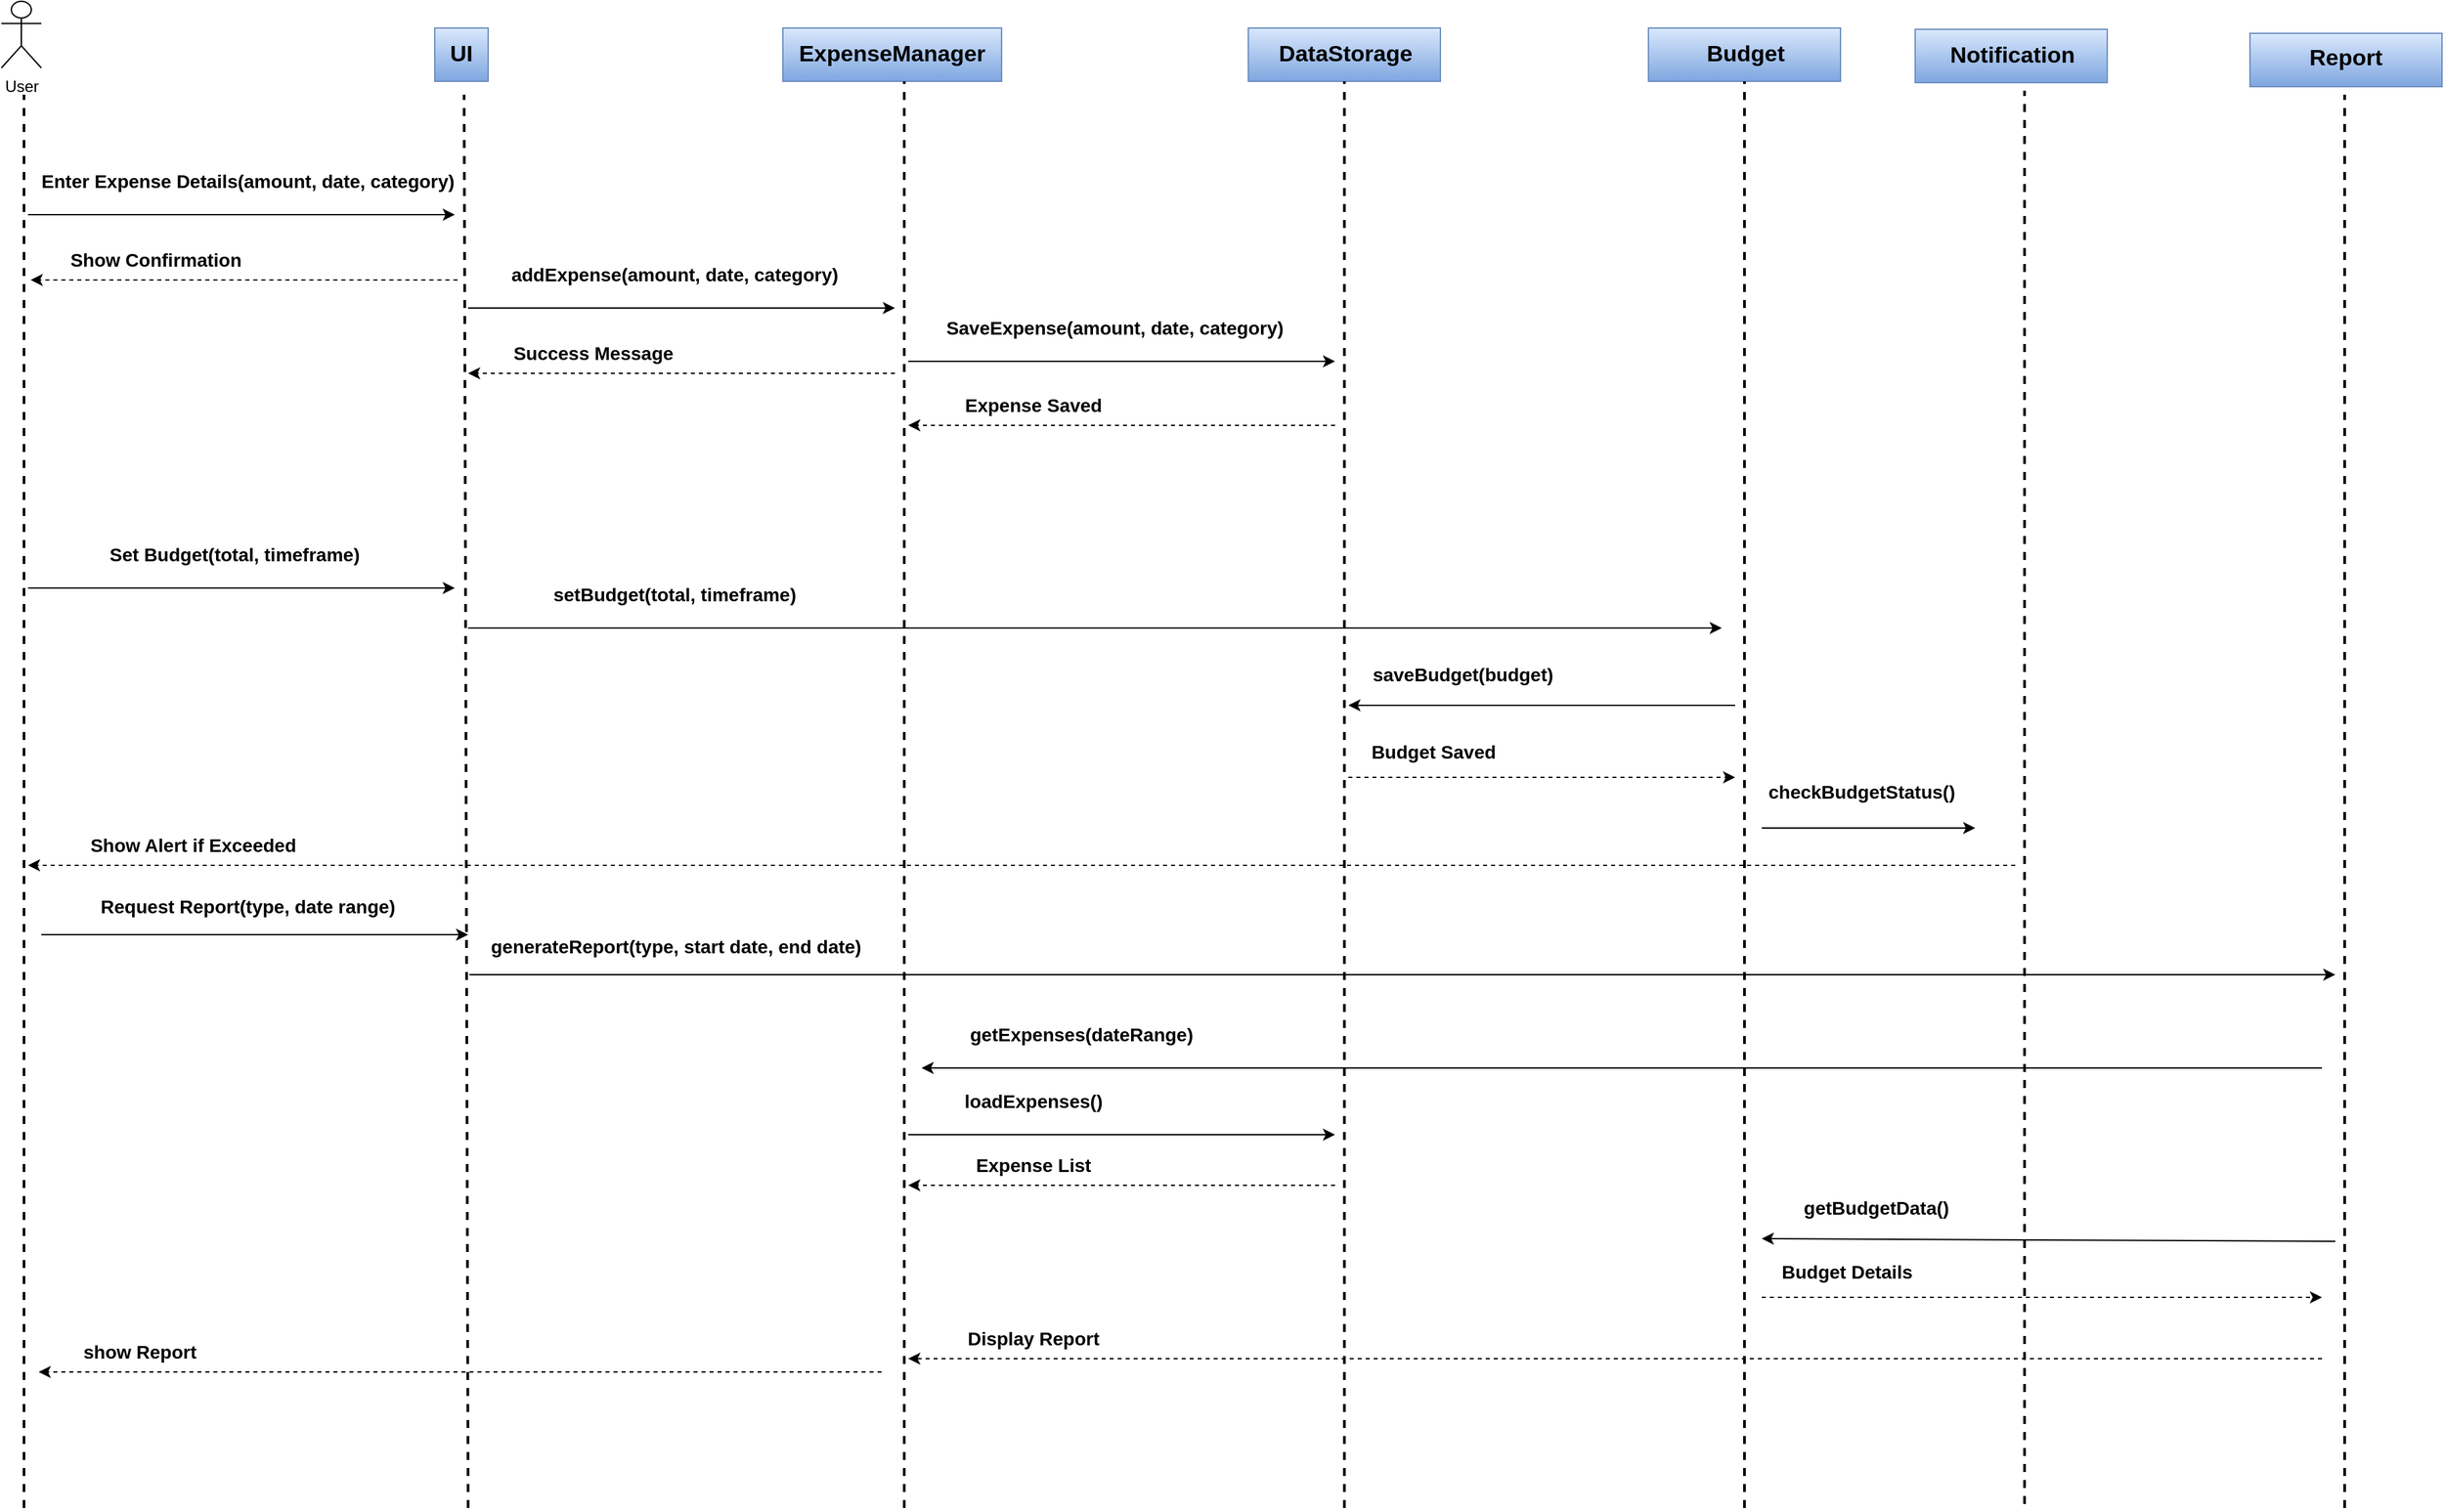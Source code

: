 <mxfile version="27.0.3">
  <diagram name="Page-1" id="5ARmTfj_-jgxVq5pLh_0">
    <mxGraphModel dx="1733" dy="458" grid="1" gridSize="10" guides="1" tooltips="1" connect="1" arrows="1" fold="1" page="1" pageScale="1" pageWidth="827" pageHeight="1169" math="0" shadow="0">
      <root>
        <mxCell id="0" />
        <mxCell id="1" parent="0" />
        <mxCell id="JYY2_VQhhH9ycfmXDzIQ-1" value="User" style="shape=umlActor;verticalLabelPosition=bottom;verticalAlign=top;html=1;outlineConnect=0;" vertex="1" parent="1">
          <mxGeometry x="-30" y="40" width="30" height="50" as="geometry" />
        </mxCell>
        <mxCell id="JYY2_VQhhH9ycfmXDzIQ-2" value="" style="endArrow=none;dashed=1;html=1;strokeWidth=2;rounded=0;" edge="1" parent="1">
          <mxGeometry width="50" height="50" relative="1" as="geometry">
            <mxPoint x="-13" y="1170" as="sourcePoint" />
            <mxPoint x="-13" y="110" as="targetPoint" />
          </mxGeometry>
        </mxCell>
        <mxCell id="JYY2_VQhhH9ycfmXDzIQ-6" value="" style="rounded=0;whiteSpace=wrap;html=1;fillColor=#dae8fc;strokeColor=#6c8ebf;gradientColor=#7ea6e0;" vertex="1" parent="1">
          <mxGeometry x="295" y="60" width="40" height="40" as="geometry" />
        </mxCell>
        <mxCell id="JYY2_VQhhH9ycfmXDzIQ-9" value="&lt;font&gt;UI&lt;/font&gt;" style="text;html=1;align=center;verticalAlign=middle;whiteSpace=wrap;rounded=0;fontSize=17;fontColor=light-dark(#000000,#000000);fontStyle=1" vertex="1" parent="1">
          <mxGeometry x="285" y="65" width="60" height="30" as="geometry" />
        </mxCell>
        <mxCell id="JYY2_VQhhH9ycfmXDzIQ-10" value="" style="rounded=0;whiteSpace=wrap;html=1;fillColor=#dae8fc;strokeColor=#6c8ebf;gradientColor=#7ea6e0;" vertex="1" parent="1">
          <mxGeometry x="556" y="60" width="164" height="40" as="geometry" />
        </mxCell>
        <mxCell id="JYY2_VQhhH9ycfmXDzIQ-11" value="&lt;font&gt;ExpenseManager&lt;/font&gt;" style="text;html=1;align=center;verticalAlign=middle;whiteSpace=wrap;rounded=0;fontSize=17;fontColor=light-dark(#000000,#000000);fontStyle=1" vertex="1" parent="1">
          <mxGeometry x="570" y="65" width="136" height="30" as="geometry" />
        </mxCell>
        <mxCell id="JYY2_VQhhH9ycfmXDzIQ-14" value="" style="rounded=0;whiteSpace=wrap;html=1;fillColor=#dae8fc;strokeColor=#6c8ebf;gradientColor=#7ea6e0;" vertex="1" parent="1">
          <mxGeometry x="905" y="60" width="144" height="40" as="geometry" />
        </mxCell>
        <mxCell id="JYY2_VQhhH9ycfmXDzIQ-15" value="&lt;font&gt;DataStorage&lt;/font&gt;" style="text;html=1;align=center;verticalAlign=middle;whiteSpace=wrap;rounded=0;fontSize=17;fontColor=light-dark(#000000,#000000);fontStyle=1" vertex="1" parent="1">
          <mxGeometry x="910" y="65" width="136" height="30" as="geometry" />
        </mxCell>
        <mxCell id="JYY2_VQhhH9ycfmXDzIQ-16" value="" style="rounded=0;whiteSpace=wrap;html=1;fillColor=#dae8fc;strokeColor=#6c8ebf;gradientColor=#7ea6e0;" vertex="1" parent="1">
          <mxGeometry x="1205" y="60" width="144" height="40" as="geometry" />
        </mxCell>
        <mxCell id="JYY2_VQhhH9ycfmXDzIQ-17" value="&lt;font&gt;Budget&lt;/font&gt;" style="text;html=1;align=center;verticalAlign=middle;whiteSpace=wrap;rounded=0;fontSize=17;fontColor=light-dark(#000000,#000000);fontStyle=1" vertex="1" parent="1">
          <mxGeometry x="1210" y="65" width="136" height="30" as="geometry" />
        </mxCell>
        <mxCell id="JYY2_VQhhH9ycfmXDzIQ-18" value="" style="rounded=0;whiteSpace=wrap;html=1;fillColor=#dae8fc;strokeColor=#6c8ebf;gradientColor=#7ea6e0;" vertex="1" parent="1">
          <mxGeometry x="1405" y="61" width="144" height="40" as="geometry" />
        </mxCell>
        <mxCell id="JYY2_VQhhH9ycfmXDzIQ-19" value="Notification" style="text;html=1;align=center;verticalAlign=middle;whiteSpace=wrap;rounded=0;fontSize=17;fontColor=light-dark(#000000,#000000);fontStyle=1" vertex="1" parent="1">
          <mxGeometry x="1410" y="66" width="136" height="30" as="geometry" />
        </mxCell>
        <mxCell id="JYY2_VQhhH9ycfmXDzIQ-20" value="" style="rounded=0;whiteSpace=wrap;html=1;fillColor=#dae8fc;strokeColor=#6c8ebf;gradientColor=#7ea6e0;" vertex="1" parent="1">
          <mxGeometry x="1656" y="64" width="144" height="40" as="geometry" />
        </mxCell>
        <mxCell id="JYY2_VQhhH9ycfmXDzIQ-21" value="Report" style="text;html=1;align=center;verticalAlign=middle;whiteSpace=wrap;rounded=0;fontSize=17;fontColor=light-dark(#000000,#000000);fontStyle=1" vertex="1" parent="1">
          <mxGeometry x="1660" y="68" width="136" height="30" as="geometry" />
        </mxCell>
        <mxCell id="JYY2_VQhhH9ycfmXDzIQ-22" value="" style="endArrow=none;dashed=1;html=1;strokeWidth=2;rounded=0;" edge="1" parent="1">
          <mxGeometry width="50" height="50" relative="1" as="geometry">
            <mxPoint x="320" y="1170" as="sourcePoint" />
            <mxPoint x="317" y="110" as="targetPoint" />
          </mxGeometry>
        </mxCell>
        <mxCell id="JYY2_VQhhH9ycfmXDzIQ-23" value="" style="endArrow=none;dashed=1;html=1;strokeWidth=2;rounded=0;" edge="1" parent="1">
          <mxGeometry width="50" height="50" relative="1" as="geometry">
            <mxPoint x="647" y="1170" as="sourcePoint" />
            <mxPoint x="647" y="100" as="targetPoint" />
          </mxGeometry>
        </mxCell>
        <mxCell id="JYY2_VQhhH9ycfmXDzIQ-24" value="" style="endArrow=none;dashed=1;html=1;strokeWidth=2;rounded=0;" edge="1" parent="1">
          <mxGeometry width="50" height="50" relative="1" as="geometry">
            <mxPoint x="977" y="1170" as="sourcePoint" />
            <mxPoint x="977" y="100" as="targetPoint" />
          </mxGeometry>
        </mxCell>
        <mxCell id="JYY2_VQhhH9ycfmXDzIQ-25" value="" style="endArrow=none;dashed=1;html=1;strokeWidth=2;rounded=0;" edge="1" parent="1">
          <mxGeometry width="50" height="50" relative="1" as="geometry">
            <mxPoint x="1277" y="1170" as="sourcePoint" />
            <mxPoint x="1277" y="100" as="targetPoint" />
          </mxGeometry>
        </mxCell>
        <mxCell id="JYY2_VQhhH9ycfmXDzIQ-26" value="" style="endArrow=none;dashed=1;html=1;strokeWidth=2;rounded=0;" edge="1" parent="1">
          <mxGeometry width="50" height="50" relative="1" as="geometry">
            <mxPoint x="1487" y="1167" as="sourcePoint" />
            <mxPoint x="1487" y="107" as="targetPoint" />
          </mxGeometry>
        </mxCell>
        <mxCell id="JYY2_VQhhH9ycfmXDzIQ-27" value="" style="endArrow=classic;html=1;rounded=0;" edge="1" parent="1">
          <mxGeometry width="50" height="50" relative="1" as="geometry">
            <mxPoint x="-10" y="200" as="sourcePoint" />
            <mxPoint x="310" y="200" as="targetPoint" />
          </mxGeometry>
        </mxCell>
        <mxCell id="JYY2_VQhhH9ycfmXDzIQ-28" value="" style="endArrow=none;dashed=1;html=1;strokeWidth=2;rounded=0;" edge="1" parent="1">
          <mxGeometry width="50" height="50" relative="1" as="geometry">
            <mxPoint x="1727" y="1170" as="sourcePoint" />
            <mxPoint x="1727" y="110" as="targetPoint" />
          </mxGeometry>
        </mxCell>
        <mxCell id="JYY2_VQhhH9ycfmXDzIQ-29" value="Enter Expense Details(amount, date, category)" style="text;html=1;align=center;verticalAlign=middle;whiteSpace=wrap;rounded=0;fontSize=14;fontStyle=1" vertex="1" parent="1">
          <mxGeometry x="-10" y="160" width="330" height="30" as="geometry" />
        </mxCell>
        <mxCell id="JYY2_VQhhH9ycfmXDzIQ-30" value="" style="endArrow=classic;html=1;rounded=0;" edge="1" parent="1">
          <mxGeometry width="50" height="50" relative="1" as="geometry">
            <mxPoint x="320" y="270" as="sourcePoint" />
            <mxPoint x="640" y="270" as="targetPoint" />
          </mxGeometry>
        </mxCell>
        <mxCell id="JYY2_VQhhH9ycfmXDzIQ-31" value="addExpense(amount, date, category)" style="text;html=1;align=center;verticalAlign=middle;whiteSpace=wrap;rounded=0;fontSize=14;fontStyle=1" vertex="1" parent="1">
          <mxGeometry x="330" y="230" width="290" height="30" as="geometry" />
        </mxCell>
        <mxCell id="JYY2_VQhhH9ycfmXDzIQ-32" value="" style="endArrow=classic;html=1;rounded=0;" edge="1" parent="1">
          <mxGeometry width="50" height="50" relative="1" as="geometry">
            <mxPoint x="650" y="310" as="sourcePoint" />
            <mxPoint x="970" y="310" as="targetPoint" />
          </mxGeometry>
        </mxCell>
        <mxCell id="JYY2_VQhhH9ycfmXDzIQ-33" value="SaveExpense(amount, date, category)" style="text;html=1;align=center;verticalAlign=middle;whiteSpace=wrap;rounded=0;fontSize=14;fontStyle=1" vertex="1" parent="1">
          <mxGeometry x="660" y="270" width="290" height="30" as="geometry" />
        </mxCell>
        <mxCell id="JYY2_VQhhH9ycfmXDzIQ-34" value="" style="endArrow=classic;html=1;rounded=0;dashed=1;" edge="1" parent="1">
          <mxGeometry width="50" height="50" relative="1" as="geometry">
            <mxPoint x="970" y="358" as="sourcePoint" />
            <mxPoint x="650" y="358" as="targetPoint" />
          </mxGeometry>
        </mxCell>
        <mxCell id="JYY2_VQhhH9ycfmXDzIQ-35" value="Expense Saved" style="text;html=1;align=center;verticalAlign=middle;whiteSpace=wrap;rounded=0;fontSize=14;fontStyle=1" vertex="1" parent="1">
          <mxGeometry x="668" y="328" width="152" height="30" as="geometry" />
        </mxCell>
        <mxCell id="JYY2_VQhhH9ycfmXDzIQ-36" value="" style="endArrow=classic;html=1;rounded=0;dashed=1;" edge="1" parent="1">
          <mxGeometry width="50" height="50" relative="1" as="geometry">
            <mxPoint x="640" y="319" as="sourcePoint" />
            <mxPoint x="320" y="319" as="targetPoint" />
          </mxGeometry>
        </mxCell>
        <mxCell id="JYY2_VQhhH9ycfmXDzIQ-37" value="Success Message" style="text;html=1;align=center;verticalAlign=middle;whiteSpace=wrap;rounded=0;fontSize=14;fontStyle=1" vertex="1" parent="1">
          <mxGeometry x="338" y="289" width="152" height="30" as="geometry" />
        </mxCell>
        <mxCell id="JYY2_VQhhH9ycfmXDzIQ-38" value="" style="endArrow=classic;html=1;rounded=0;dashed=1;" edge="1" parent="1">
          <mxGeometry width="50" height="50" relative="1" as="geometry">
            <mxPoint x="312" y="249" as="sourcePoint" />
            <mxPoint x="-8" y="249" as="targetPoint" />
          </mxGeometry>
        </mxCell>
        <mxCell id="JYY2_VQhhH9ycfmXDzIQ-39" value="Show Confirmation" style="text;html=1;align=center;verticalAlign=middle;whiteSpace=wrap;rounded=0;fontSize=14;fontStyle=1" vertex="1" parent="1">
          <mxGeometry x="10" y="219" width="152" height="30" as="geometry" />
        </mxCell>
        <mxCell id="JYY2_VQhhH9ycfmXDzIQ-40" value="" style="endArrow=classic;html=1;rounded=0;" edge="1" parent="1">
          <mxGeometry width="50" height="50" relative="1" as="geometry">
            <mxPoint x="-10" y="480" as="sourcePoint" />
            <mxPoint x="310" y="480" as="targetPoint" />
          </mxGeometry>
        </mxCell>
        <mxCell id="JYY2_VQhhH9ycfmXDzIQ-41" value="Set Budget(total, timeframe)" style="text;html=1;align=center;verticalAlign=middle;whiteSpace=wrap;rounded=0;fontSize=14;fontStyle=1" vertex="1" parent="1">
          <mxGeometry y="440" width="290" height="30" as="geometry" />
        </mxCell>
        <mxCell id="JYY2_VQhhH9ycfmXDzIQ-42" value="" style="endArrow=classic;html=1;rounded=0;" edge="1" parent="1">
          <mxGeometry width="50" height="50" relative="1" as="geometry">
            <mxPoint x="320" y="510" as="sourcePoint" />
            <mxPoint x="1260" y="510" as="targetPoint" />
          </mxGeometry>
        </mxCell>
        <mxCell id="JYY2_VQhhH9ycfmXDzIQ-43" value="setBudget(total, timeframe)" style="text;html=1;align=center;verticalAlign=middle;whiteSpace=wrap;rounded=0;fontSize=14;fontStyle=1" vertex="1" parent="1">
          <mxGeometry x="330" y="470" width="290" height="30" as="geometry" />
        </mxCell>
        <mxCell id="JYY2_VQhhH9ycfmXDzIQ-44" value="" style="endArrow=classic;html=1;rounded=0;" edge="1" parent="1">
          <mxGeometry width="50" height="50" relative="1" as="geometry">
            <mxPoint x="1270" y="568" as="sourcePoint" />
            <mxPoint x="980" y="568" as="targetPoint" />
          </mxGeometry>
        </mxCell>
        <mxCell id="JYY2_VQhhH9ycfmXDzIQ-45" value="saveBudget(budget)" style="text;html=1;align=center;verticalAlign=middle;whiteSpace=wrap;rounded=0;fontSize=14;fontStyle=1" vertex="1" parent="1">
          <mxGeometry x="990" y="530" width="152" height="30" as="geometry" />
        </mxCell>
        <mxCell id="JYY2_VQhhH9ycfmXDzIQ-46" value="" style="endArrow=classic;html=1;rounded=0;dashed=1;" edge="1" parent="1">
          <mxGeometry width="50" height="50" relative="1" as="geometry">
            <mxPoint x="980" y="622" as="sourcePoint" />
            <mxPoint x="1270" y="622" as="targetPoint" />
          </mxGeometry>
        </mxCell>
        <mxCell id="JYY2_VQhhH9ycfmXDzIQ-47" value="Budget Saved" style="text;html=1;align=center;verticalAlign=middle;whiteSpace=wrap;rounded=0;fontSize=14;fontStyle=1" vertex="1" parent="1">
          <mxGeometry x="968" y="588" width="152" height="30" as="geometry" />
        </mxCell>
        <mxCell id="JYY2_VQhhH9ycfmXDzIQ-48" value="" style="endArrow=classic;html=1;rounded=0;" edge="1" parent="1">
          <mxGeometry width="50" height="50" relative="1" as="geometry">
            <mxPoint x="1290" y="660" as="sourcePoint" />
            <mxPoint x="1450" y="660" as="targetPoint" />
          </mxGeometry>
        </mxCell>
        <mxCell id="JYY2_VQhhH9ycfmXDzIQ-49" value="checkBudgetStatus()" style="text;html=1;align=center;verticalAlign=middle;whiteSpace=wrap;rounded=0;fontSize=14;fontStyle=1" vertex="1" parent="1">
          <mxGeometry x="1220" y="618" width="290" height="30" as="geometry" />
        </mxCell>
        <mxCell id="JYY2_VQhhH9ycfmXDzIQ-50" value="" style="endArrow=classic;html=1;rounded=0;dashed=1;" edge="1" parent="1">
          <mxGeometry width="50" height="50" relative="1" as="geometry">
            <mxPoint x="1480" y="688" as="sourcePoint" />
            <mxPoint x="-10" y="688" as="targetPoint" />
          </mxGeometry>
        </mxCell>
        <mxCell id="JYY2_VQhhH9ycfmXDzIQ-51" value="Show Alert if Exceeded" style="text;html=1;align=center;verticalAlign=middle;whiteSpace=wrap;rounded=0;fontSize=14;fontStyle=1" vertex="1" parent="1">
          <mxGeometry x="-2" y="658" width="232" height="30" as="geometry" />
        </mxCell>
        <mxCell id="JYY2_VQhhH9ycfmXDzIQ-52" value="" style="endArrow=classic;html=1;rounded=0;" edge="1" parent="1">
          <mxGeometry width="50" height="50" relative="1" as="geometry">
            <mxPoint y="740" as="sourcePoint" />
            <mxPoint x="320" y="740" as="targetPoint" />
          </mxGeometry>
        </mxCell>
        <mxCell id="JYY2_VQhhH9ycfmXDzIQ-53" value="Request Report(type, date range)" style="text;html=1;align=center;verticalAlign=middle;whiteSpace=wrap;rounded=0;fontSize=14;fontStyle=1" vertex="1" parent="1">
          <mxGeometry x="10" y="704" width="290" height="30" as="geometry" />
        </mxCell>
        <mxCell id="JYY2_VQhhH9ycfmXDzIQ-54" value="" style="endArrow=classic;html=1;rounded=0;" edge="1" parent="1">
          <mxGeometry width="50" height="50" relative="1" as="geometry">
            <mxPoint x="321" y="770" as="sourcePoint" />
            <mxPoint x="1720" y="770" as="targetPoint" />
          </mxGeometry>
        </mxCell>
        <mxCell id="JYY2_VQhhH9ycfmXDzIQ-55" value="generateReport(type, start date, end date)" style="text;html=1;align=center;verticalAlign=middle;whiteSpace=wrap;rounded=0;fontSize=14;fontStyle=1" vertex="1" parent="1">
          <mxGeometry x="331" y="734" width="290" height="30" as="geometry" />
        </mxCell>
        <mxCell id="JYY2_VQhhH9ycfmXDzIQ-56" value="" style="endArrow=classic;html=1;rounded=0;" edge="1" parent="1">
          <mxGeometry width="50" height="50" relative="1" as="geometry">
            <mxPoint x="1710" y="840" as="sourcePoint" />
            <mxPoint x="660" y="840" as="targetPoint" />
          </mxGeometry>
        </mxCell>
        <mxCell id="JYY2_VQhhH9ycfmXDzIQ-57" value="getExpenses(dateRange)" style="text;html=1;align=center;verticalAlign=middle;whiteSpace=wrap;rounded=0;fontSize=14;fontStyle=1" vertex="1" parent="1">
          <mxGeometry x="670" y="800" width="220" height="30" as="geometry" />
        </mxCell>
        <mxCell id="JYY2_VQhhH9ycfmXDzIQ-58" value="" style="endArrow=classic;html=1;rounded=0;" edge="1" parent="1">
          <mxGeometry width="50" height="50" relative="1" as="geometry">
            <mxPoint x="650" y="890" as="sourcePoint" />
            <mxPoint x="970" y="890" as="targetPoint" />
          </mxGeometry>
        </mxCell>
        <mxCell id="JYY2_VQhhH9ycfmXDzIQ-59" value="loadExpenses()" style="text;html=1;align=center;verticalAlign=middle;whiteSpace=wrap;rounded=0;fontSize=14;fontStyle=1" vertex="1" parent="1">
          <mxGeometry x="634" y="850" width="220" height="30" as="geometry" />
        </mxCell>
        <mxCell id="JYY2_VQhhH9ycfmXDzIQ-60" value="" style="endArrow=classic;html=1;rounded=0;dashed=1;" edge="1" parent="1">
          <mxGeometry width="50" height="50" relative="1" as="geometry">
            <mxPoint x="970" y="928" as="sourcePoint" />
            <mxPoint x="650" y="928" as="targetPoint" />
          </mxGeometry>
        </mxCell>
        <mxCell id="JYY2_VQhhH9ycfmXDzIQ-61" value="Expense List" style="text;html=1;align=center;verticalAlign=middle;whiteSpace=wrap;rounded=0;fontSize=14;fontStyle=1" vertex="1" parent="1">
          <mxGeometry x="668" y="898" width="152" height="30" as="geometry" />
        </mxCell>
        <mxCell id="JYY2_VQhhH9ycfmXDzIQ-62" value="" style="endArrow=classic;html=1;rounded=0;" edge="1" parent="1">
          <mxGeometry width="50" height="50" relative="1" as="geometry">
            <mxPoint x="1720" y="970" as="sourcePoint" />
            <mxPoint x="1290" y="968" as="targetPoint" />
          </mxGeometry>
        </mxCell>
        <mxCell id="JYY2_VQhhH9ycfmXDzIQ-63" value="getBudgetData()" style="text;html=1;align=center;verticalAlign=middle;whiteSpace=wrap;rounded=0;fontSize=14;fontStyle=1" vertex="1" parent="1">
          <mxGeometry x="1300" y="930" width="152" height="30" as="geometry" />
        </mxCell>
        <mxCell id="JYY2_VQhhH9ycfmXDzIQ-64" value="" style="endArrow=classic;html=1;rounded=0;dashed=1;" edge="1" parent="1">
          <mxGeometry width="50" height="50" relative="1" as="geometry">
            <mxPoint x="1290" y="1012" as="sourcePoint" />
            <mxPoint x="1710" y="1012" as="targetPoint" />
          </mxGeometry>
        </mxCell>
        <mxCell id="JYY2_VQhhH9ycfmXDzIQ-65" value="Budget Details" style="text;html=1;align=center;verticalAlign=middle;whiteSpace=wrap;rounded=0;fontSize=14;fontStyle=1" vertex="1" parent="1">
          <mxGeometry x="1278" y="978" width="152" height="30" as="geometry" />
        </mxCell>
        <mxCell id="JYY2_VQhhH9ycfmXDzIQ-66" value="" style="endArrow=classic;html=1;rounded=0;dashed=1;" edge="1" parent="1">
          <mxGeometry width="50" height="50" relative="1" as="geometry">
            <mxPoint x="1710" y="1058" as="sourcePoint" />
            <mxPoint x="650" y="1058" as="targetPoint" />
          </mxGeometry>
        </mxCell>
        <mxCell id="JYY2_VQhhH9ycfmXDzIQ-67" value="Display Report" style="text;html=1;align=center;verticalAlign=middle;whiteSpace=wrap;rounded=0;fontSize=14;fontStyle=1" vertex="1" parent="1">
          <mxGeometry x="668" y="1028" width="152" height="30" as="geometry" />
        </mxCell>
        <mxCell id="JYY2_VQhhH9ycfmXDzIQ-68" value="" style="endArrow=classic;html=1;rounded=0;dashed=1;entryX=0;entryY=1;entryDx=0;entryDy=0;" edge="1" parent="1" target="JYY2_VQhhH9ycfmXDzIQ-69">
          <mxGeometry width="50" height="50" relative="1" as="geometry">
            <mxPoint x="630" y="1068" as="sourcePoint" />
            <mxPoint x="-20" y="1068" as="targetPoint" />
          </mxGeometry>
        </mxCell>
        <mxCell id="JYY2_VQhhH9ycfmXDzIQ-69" value="show Report" style="text;html=1;align=center;verticalAlign=middle;whiteSpace=wrap;rounded=0;fontSize=14;fontStyle=1" vertex="1" parent="1">
          <mxGeometry x="-2" y="1038" width="152" height="30" as="geometry" />
        </mxCell>
      </root>
    </mxGraphModel>
  </diagram>
</mxfile>
